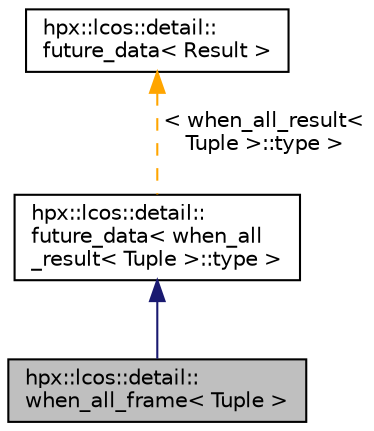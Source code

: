 digraph "hpx::lcos::detail::when_all_frame&lt; Tuple &gt;"
{
  edge [fontname="Helvetica",fontsize="10",labelfontname="Helvetica",labelfontsize="10"];
  node [fontname="Helvetica",fontsize="10",shape=record];
  Node3 [label="hpx::lcos::detail::\lwhen_all_frame\< Tuple \>",height=0.2,width=0.4,color="black", fillcolor="grey75", style="filled", fontcolor="black"];
  Node4 -> Node3 [dir="back",color="midnightblue",fontsize="10",style="solid",fontname="Helvetica"];
  Node4 [label="hpx::lcos::detail::\lfuture_data\< when_all\l_result\< Tuple \>::type \>",height=0.2,width=0.4,color="black", fillcolor="white", style="filled",URL="$d9/dfd/structhpx_1_1lcos_1_1detail_1_1future__data.html"];
  Node5 -> Node4 [dir="back",color="orange",fontsize="10",style="dashed",label=" \< when_all_result\<\l Tuple \>::type \>" ,fontname="Helvetica"];
  Node5 [label="hpx::lcos::detail::\lfuture_data\< Result \>",height=0.2,width=0.4,color="black", fillcolor="white", style="filled",URL="$d9/dfd/structhpx_1_1lcos_1_1detail_1_1future__data.html"];
}
